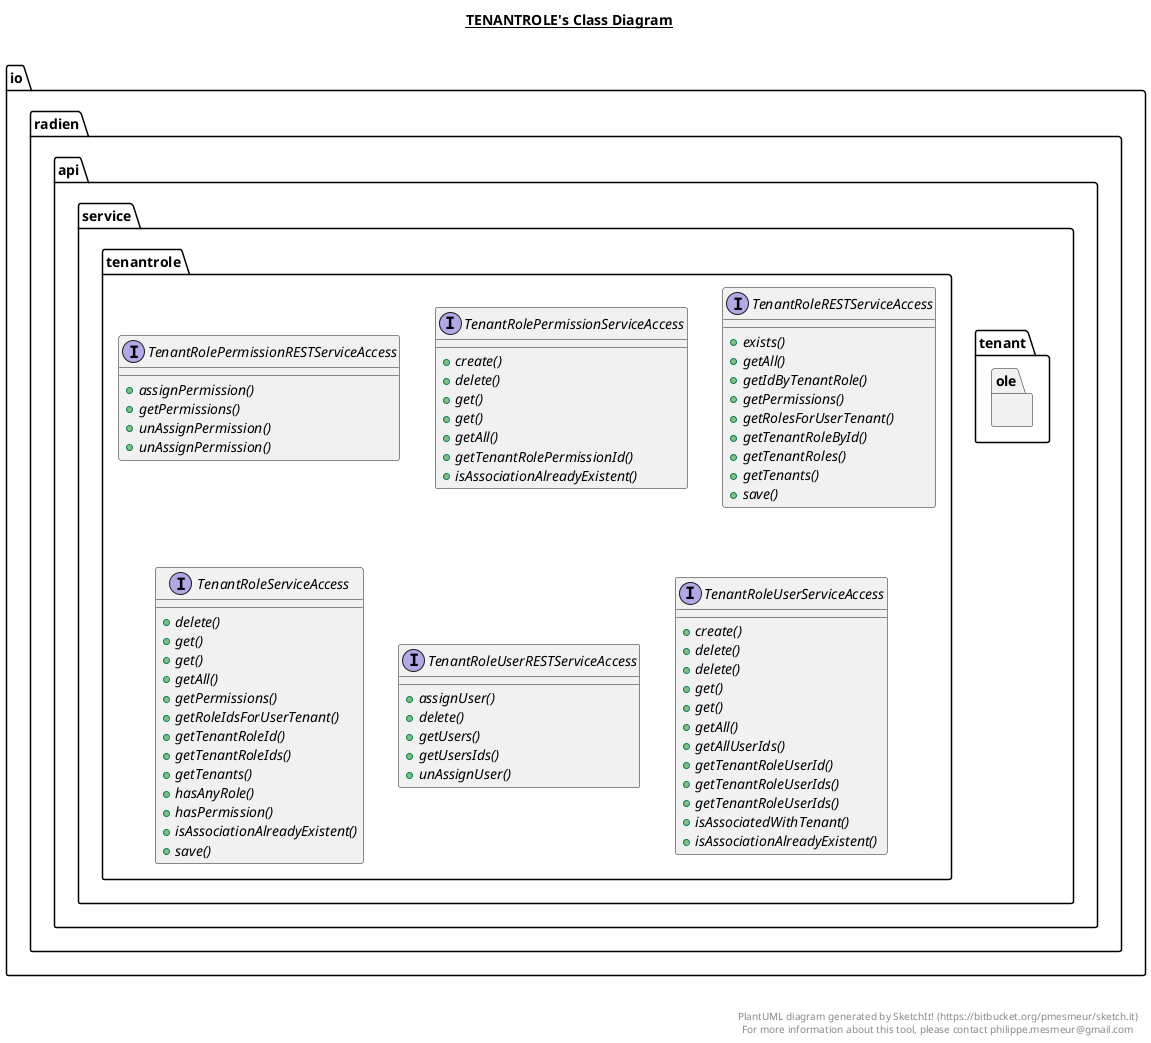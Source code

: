 @startuml

title __TENANTROLE's Class Diagram__\n

  namespace io.radien.api {
    namespace service {
      namespace tenant {
        namespace ole {
          interface io.radien.api.service.tenantrole.TenantRolePermissionRESTServiceAccess {
              {abstract} + assignPermission()
              {abstract} + getPermissions()
              {abstract} + unAssignPermission()
              {abstract} + unAssignPermission()
          }
        }
      }
    }
  }
  

  namespace io.radien.api {
    namespace service {
      namespace tenant {
        namespace ole {
          interface io.radien.api.service.tenantrole.TenantRolePermissionServiceAccess {
              {abstract} + create()
              {abstract} + delete()
              {abstract} + get()
              {abstract} + get()
              {abstract} + getAll()
              {abstract} + getTenantRolePermissionId()
              {abstract} + isAssociationAlreadyExistent()
          }
        }
      }
    }
  }
  

  namespace io.radien.api {
    namespace service {
      namespace tenant {
        namespace ole {
          interface io.radien.api.service.tenantrole.TenantRoleRESTServiceAccess {
              {abstract} + exists()
              {abstract} + getAll()
              {abstract} + getIdByTenantRole()
              {abstract} + getPermissions()
              {abstract} + getRolesForUserTenant()
              {abstract} + getTenantRoleById()
              {abstract} + getTenantRoles()
              {abstract} + getTenants()
              {abstract} + save()
          }
        }
      }
    }
  }
  

  namespace io.radien.api {
    namespace service {
      namespace tenant {
        namespace ole {
          interface io.radien.api.service.tenantrole.TenantRoleServiceAccess {
              {abstract} + delete()
              {abstract} + get()
              {abstract} + get()
              {abstract} + getAll()
              {abstract} + getPermissions()
              {abstract} + getRoleIdsForUserTenant()
              {abstract} + getTenantRoleId()
              {abstract} + getTenantRoleIds()
              {abstract} + getTenants()
              {abstract} + hasAnyRole()
              {abstract} + hasPermission()
              {abstract} + isAssociationAlreadyExistent()
              {abstract} + save()
          }
        }
      }
    }
  }
  

  namespace io.radien.api {
    namespace service {
      namespace tenant {
        namespace ole {
          interface io.radien.api.service.tenantrole.TenantRoleUserRESTServiceAccess {
              {abstract} + assignUser()
              {abstract} + delete()
              {abstract} + getUsers()
              {abstract} + getUsersIds()
              {abstract} + unAssignUser()
          }
        }
      }
    }
  }
  

  namespace io.radien.api {
    namespace service {
      namespace tenant {
        namespace ole {
          interface io.radien.api.service.tenantrole.TenantRoleUserServiceAccess {
              {abstract} + create()
              {abstract} + delete()
              {abstract} + delete()
              {abstract} + get()
              {abstract} + get()
              {abstract} + getAll()
              {abstract} + getAllUserIds()
              {abstract} + getTenantRoleUserId()
              {abstract} + getTenantRoleUserIds()
              {abstract} + getTenantRoleUserIds()
              {abstract} + isAssociatedWithTenant()
              {abstract} + isAssociationAlreadyExistent()
          }
        }
      }
    }
  }
  



right footer


PlantUML diagram generated by SketchIt! (https://bitbucket.org/pmesmeur/sketch.it)
For more information about this tool, please contact philippe.mesmeur@gmail.com
endfooter

@enduml
